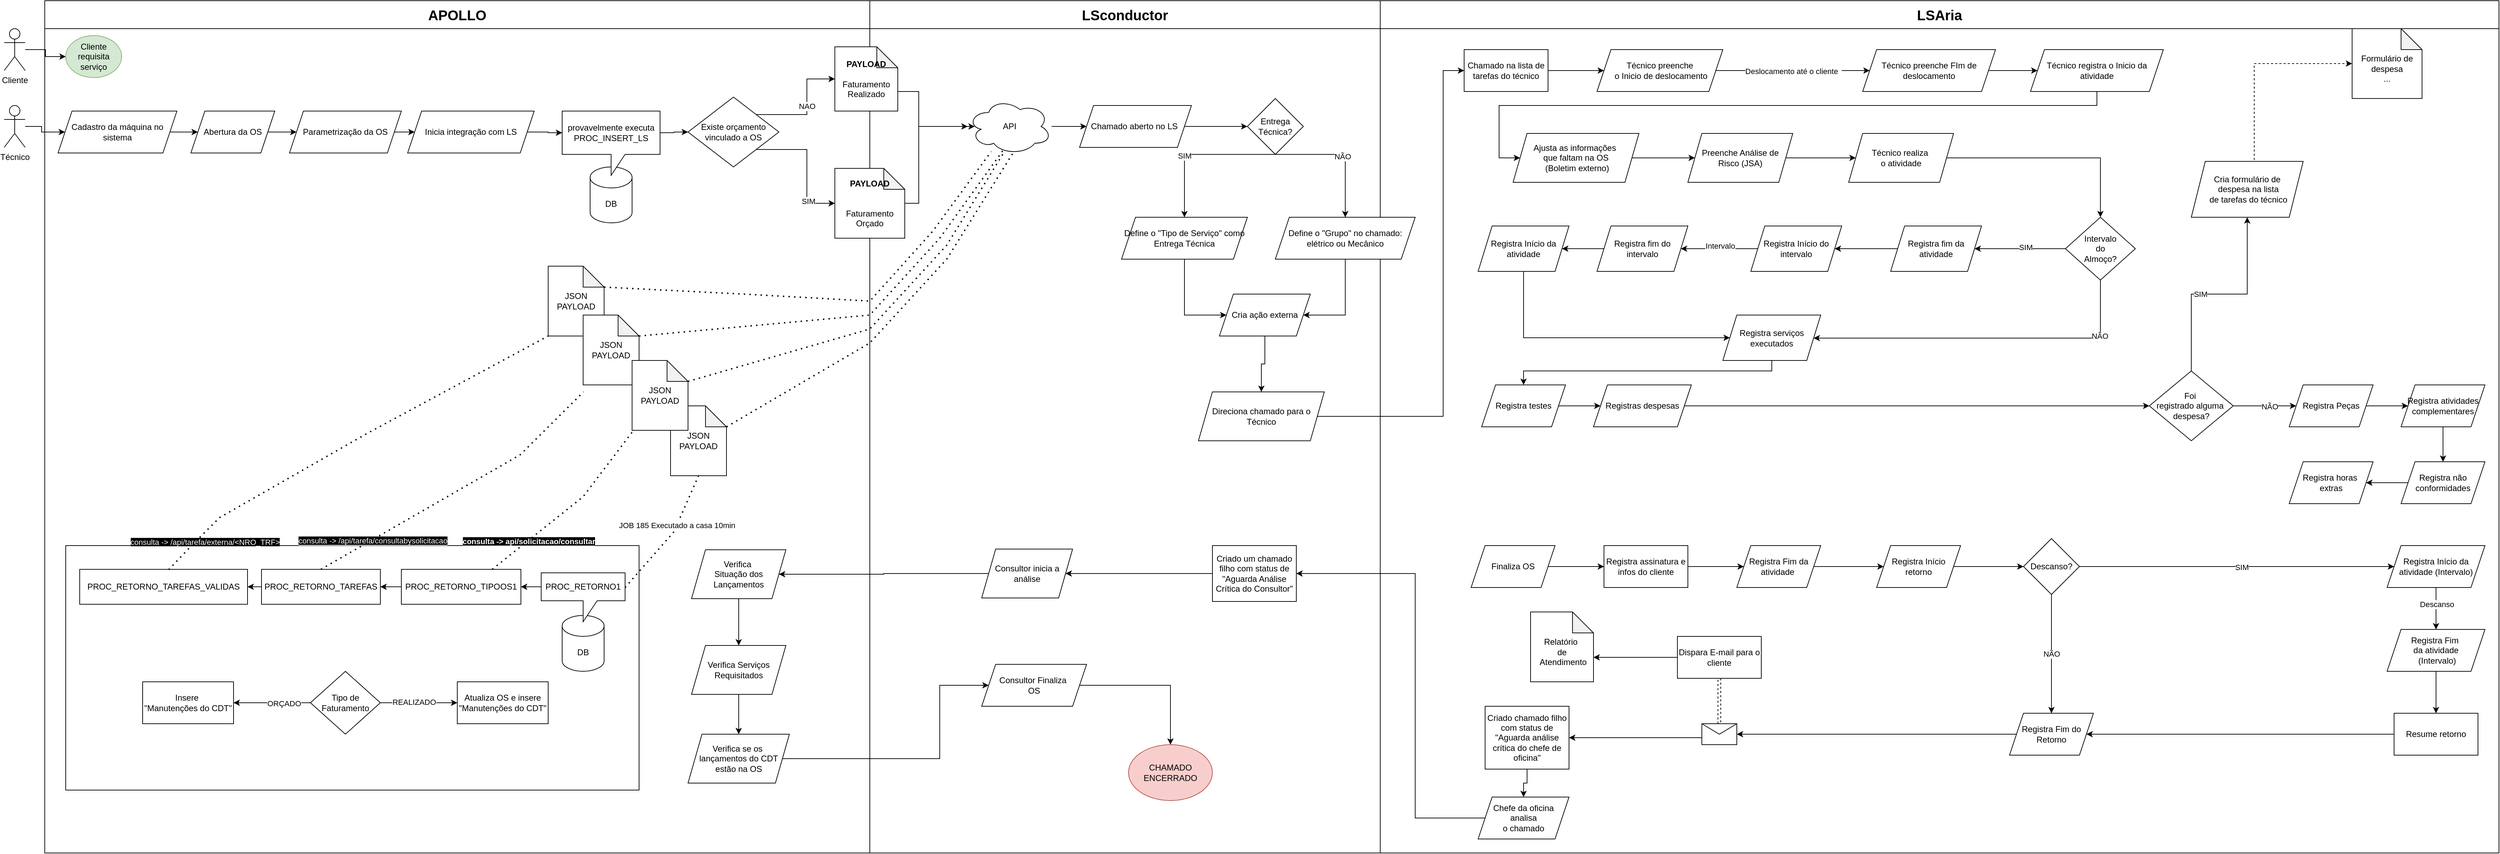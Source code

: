 <mxfile version="24.8.4">
  <diagram name="Página-1" id="3igpvBi5yo4kqvdgGYUE">
    <mxGraphModel dx="6555" dy="3406" grid="1" gridSize="10" guides="1" tooltips="1" connect="1" arrows="1" fold="1" page="1" pageScale="1" pageWidth="827" pageHeight="1169" math="0" shadow="0">
      <root>
        <mxCell id="0" />
        <mxCell id="1" parent="0" />
        <mxCell id="igJaX2ub25d0kCpzRuSo-1" value="" style="rounded=0;whiteSpace=wrap;html=1;" vertex="1" parent="1">
          <mxGeometry x="-210" y="-792" width="1600" height="1220" as="geometry" />
        </mxCell>
        <mxCell id="igJaX2ub25d0kCpzRuSo-2" value="" style="rounded=0;whiteSpace=wrap;html=1;" vertex="1" parent="1">
          <mxGeometry x="-1000" y="-792" width="790" height="1220" as="geometry" />
        </mxCell>
        <mxCell id="igJaX2ub25d0kCpzRuSo-3" value="" style="rounded=0;whiteSpace=wrap;html=1;" vertex="1" parent="1">
          <mxGeometry x="-2120" y="-792" width="1180" height="1220" as="geometry" />
        </mxCell>
        <mxCell id="igJaX2ub25d0kCpzRuSo-4" value="&lt;b&gt;&lt;font style=&quot;font-size: 20px;&quot;&gt;APOLLO&lt;/font&gt;&lt;/b&gt;" style="text;html=1;align=center;verticalAlign=middle;whiteSpace=wrap;rounded=0;strokeColor=default;" vertex="1" parent="1">
          <mxGeometry x="-2120" y="-792" width="1180" height="40" as="geometry" />
        </mxCell>
        <mxCell id="igJaX2ub25d0kCpzRuSo-5" value="&lt;b&gt;&lt;font style=&quot;font-size: 20px;&quot;&gt;LSconductor&lt;/font&gt;&lt;/b&gt;" style="text;html=1;align=center;verticalAlign=middle;whiteSpace=wrap;rounded=0;strokeColor=default;" vertex="1" parent="1">
          <mxGeometry x="-940" y="-792" width="730" height="40" as="geometry" />
        </mxCell>
        <mxCell id="igJaX2ub25d0kCpzRuSo-6" value="&lt;b&gt;&lt;font style=&quot;font-size: 20px;&quot;&gt;LSAria&lt;/font&gt;&lt;/b&gt;" style="text;html=1;align=center;verticalAlign=middle;whiteSpace=wrap;rounded=0;strokeColor=default;" vertex="1" parent="1">
          <mxGeometry x="-210" y="-792" width="1600" height="40" as="geometry" />
        </mxCell>
        <mxCell id="igJaX2ub25d0kCpzRuSo-7" value="Cliente requisita&lt;span style=&quot;background-color: rgb(0, 204, 0);&quot;&gt; &lt;/span&gt;serviço" style="ellipse;whiteSpace=wrap;html=1;fillColor=#d5e8d4;strokeColor=#82b366;" vertex="1" parent="1">
          <mxGeometry x="-2090" y="-742" width="80" height="60" as="geometry" />
        </mxCell>
        <mxCell id="igJaX2ub25d0kCpzRuSo-8" value="" style="edgeStyle=orthogonalEdgeStyle;rounded=0;orthogonalLoop=1;jettySize=auto;html=1;" edge="1" parent="1" source="igJaX2ub25d0kCpzRuSo-9" target="igJaX2ub25d0kCpzRuSo-10">
          <mxGeometry relative="1" as="geometry" />
        </mxCell>
        <mxCell id="igJaX2ub25d0kCpzRuSo-9" value="&lt;font style=&quot;font-size: 12px;&quot;&gt;Cadastro da máquina no sistema&lt;/font&gt;" style="shape=parallelogram;perimeter=parallelogramPerimeter;whiteSpace=wrap;html=1;fixedSize=1;" vertex="1" parent="1">
          <mxGeometry x="-2101" y="-634" width="170" height="60" as="geometry" />
        </mxCell>
        <mxCell id="igJaX2ub25d0kCpzRuSo-10" value="&lt;font style=&quot;font-size: 12px;&quot;&gt;Abertura da OS&lt;/font&gt;" style="shape=parallelogram;perimeter=parallelogramPerimeter;whiteSpace=wrap;html=1;fixedSize=1;" vertex="1" parent="1">
          <mxGeometry x="-1911" y="-634" width="120" height="60" as="geometry" />
        </mxCell>
        <mxCell id="igJaX2ub25d0kCpzRuSo-11" value="" style="edgeStyle=orthogonalEdgeStyle;rounded=0;orthogonalLoop=1;jettySize=auto;html=1;" edge="1" parent="1" source="igJaX2ub25d0kCpzRuSo-12" target="igJaX2ub25d0kCpzRuSo-14">
          <mxGeometry relative="1" as="geometry" />
        </mxCell>
        <mxCell id="igJaX2ub25d0kCpzRuSo-12" value="&lt;font style=&quot;font-size: 12px;&quot;&gt;Parametrização da OS&lt;/font&gt;" style="shape=parallelogram;perimeter=parallelogramPerimeter;whiteSpace=wrap;html=1;fixedSize=1;" vertex="1" parent="1">
          <mxGeometry x="-1770" y="-634" width="160" height="60" as="geometry" />
        </mxCell>
        <mxCell id="igJaX2ub25d0kCpzRuSo-13" value="" style="edgeStyle=orthogonalEdgeStyle;rounded=0;orthogonalLoop=1;jettySize=auto;html=1;entryX=0;entryY=0;entryDx=0;entryDy=31;entryPerimeter=0;" edge="1" parent="1" source="igJaX2ub25d0kCpzRuSo-14" target="igJaX2ub25d0kCpzRuSo-176">
          <mxGeometry relative="1" as="geometry" />
        </mxCell>
        <mxCell id="igJaX2ub25d0kCpzRuSo-14" value="Inicia integração com LS" style="shape=parallelogram;perimeter=parallelogramPerimeter;whiteSpace=wrap;html=1;fixedSize=1;" vertex="1" parent="1">
          <mxGeometry x="-1601" y="-634" width="181" height="60" as="geometry" />
        </mxCell>
        <mxCell id="igJaX2ub25d0kCpzRuSo-15" value="" style="edgeStyle=orthogonalEdgeStyle;rounded=0;orthogonalLoop=1;jettySize=auto;html=1;" edge="1" parent="1" source="igJaX2ub25d0kCpzRuSo-16" target="igJaX2ub25d0kCpzRuSo-7">
          <mxGeometry relative="1" as="geometry" />
        </mxCell>
        <mxCell id="igJaX2ub25d0kCpzRuSo-16" value="Cliente" style="shape=umlActor;verticalLabelPosition=bottom;verticalAlign=top;html=1;outlineConnect=0;" vertex="1" parent="1">
          <mxGeometry x="-2178" y="-752" width="30" height="60" as="geometry" />
        </mxCell>
        <mxCell id="igJaX2ub25d0kCpzRuSo-17" value="" style="edgeStyle=orthogonalEdgeStyle;rounded=0;orthogonalLoop=1;jettySize=auto;html=1;" edge="1" parent="1" source="igJaX2ub25d0kCpzRuSo-18" target="igJaX2ub25d0kCpzRuSo-9">
          <mxGeometry relative="1" as="geometry" />
        </mxCell>
        <mxCell id="igJaX2ub25d0kCpzRuSo-18" value="Técnico" style="shape=umlActor;verticalLabelPosition=bottom;verticalAlign=top;html=1;outlineConnect=0;" vertex="1" parent="1">
          <mxGeometry x="-2178" y="-642" width="30" height="60" as="geometry" />
        </mxCell>
        <mxCell id="igJaX2ub25d0kCpzRuSo-19" value="" style="edgeStyle=orthogonalEdgeStyle;rounded=0;orthogonalLoop=1;jettySize=auto;html=1;exitX=0;exitY=0;exitDx=130;exitDy=31;exitPerimeter=0;" edge="1" parent="1" source="igJaX2ub25d0kCpzRuSo-176" target="igJaX2ub25d0kCpzRuSo-20">
          <mxGeometry relative="1" as="geometry" />
        </mxCell>
        <mxCell id="igJaX2ub25d0kCpzRuSo-20" value="Existe orçamento vinculado a OS" style="rhombus;whiteSpace=wrap;html=1;" vertex="1" parent="1">
          <mxGeometry x="-1200" y="-654" width="130" height="100" as="geometry" />
        </mxCell>
        <mxCell id="igJaX2ub25d0kCpzRuSo-21" value="" style="endArrow=classic;html=1;rounded=0;exitX=1;exitY=0.5;exitDx=0;exitDy=0;entryX=0;entryY=0.5;entryDx=0;entryDy=0;" edge="1" parent="1" source="igJaX2ub25d0kCpzRuSo-10" target="igJaX2ub25d0kCpzRuSo-12">
          <mxGeometry width="50" height="50" relative="1" as="geometry">
            <mxPoint x="-1420" y="-472" as="sourcePoint" />
            <mxPoint x="-1370" y="-522" as="targetPoint" />
            <Array as="points" />
          </mxGeometry>
        </mxCell>
        <mxCell id="igJaX2ub25d0kCpzRuSo-22" value="&lt;b&gt;PAYLOAD&lt;/b&gt;&lt;div&gt;&lt;br&gt;&lt;/div&gt;&lt;div&gt;Faturamento&lt;/div&gt;&lt;div&gt;Realizado&lt;/div&gt;" style="shape=note;whiteSpace=wrap;html=1;backgroundOutline=1;darkOpacity=0.05;" vertex="1" parent="1">
          <mxGeometry x="-990" y="-726" width="90" height="92" as="geometry" />
        </mxCell>
        <mxCell id="igJaX2ub25d0kCpzRuSo-23" style="edgeStyle=orthogonalEdgeStyle;rounded=0;orthogonalLoop=1;jettySize=auto;html=1;exitX=0;exitY=0;exitDx=100;exitDy=65;exitPerimeter=0;" edge="1" parent="1" source="igJaX2ub25d0kCpzRuSo-24">
          <mxGeometry relative="1" as="geometry">
            <mxPoint x="-790" y="-612" as="targetPoint" />
            <Array as="points">
              <mxPoint x="-890" y="-502" />
              <mxPoint x="-870" y="-502" />
              <mxPoint x="-870" y="-612" />
            </Array>
          </mxGeometry>
        </mxCell>
        <mxCell id="igJaX2ub25d0kCpzRuSo-24" value="&lt;b&gt;PAYLOAD&lt;/b&gt;&lt;div&gt;&lt;br&gt;&lt;/div&gt;&lt;div&gt;&lt;br&gt;&lt;/div&gt;&lt;div&gt;Faturamento Orçado&lt;/div&gt;" style="shape=note;whiteSpace=wrap;html=1;backgroundOutline=1;darkOpacity=0.05;" vertex="1" parent="1">
          <mxGeometry x="-990" y="-552" width="100" height="100" as="geometry" />
        </mxCell>
        <mxCell id="igJaX2ub25d0kCpzRuSo-25" style="edgeStyle=orthogonalEdgeStyle;rounded=0;orthogonalLoop=1;jettySize=auto;html=1;exitX=1;exitY=0;exitDx=0;exitDy=0;entryX=0;entryY=0.5;entryDx=0;entryDy=0;entryPerimeter=0;" edge="1" parent="1" source="igJaX2ub25d0kCpzRuSo-20" target="igJaX2ub25d0kCpzRuSo-22">
          <mxGeometry relative="1" as="geometry" />
        </mxCell>
        <mxCell id="igJaX2ub25d0kCpzRuSo-26" value="NAO" style="edgeLabel;html=1;align=center;verticalAlign=middle;resizable=0;points=[];" vertex="1" connectable="0" parent="igJaX2ub25d0kCpzRuSo-25">
          <mxGeometry x="0.04" relative="1" as="geometry">
            <mxPoint as="offset" />
          </mxGeometry>
        </mxCell>
        <mxCell id="igJaX2ub25d0kCpzRuSo-27" style="edgeStyle=orthogonalEdgeStyle;rounded=0;orthogonalLoop=1;jettySize=auto;html=1;exitX=1;exitY=1;exitDx=0;exitDy=0;entryX=0;entryY=0.5;entryDx=0;entryDy=0;entryPerimeter=0;" edge="1" parent="1" source="igJaX2ub25d0kCpzRuSo-20" target="igJaX2ub25d0kCpzRuSo-24">
          <mxGeometry relative="1" as="geometry" />
        </mxCell>
        <mxCell id="igJaX2ub25d0kCpzRuSo-28" value="SIM" style="edgeLabel;html=1;align=center;verticalAlign=middle;resizable=0;points=[];" vertex="1" connectable="0" parent="igJaX2ub25d0kCpzRuSo-27">
          <mxGeometry x="0.543" y="2" relative="1" as="geometry">
            <mxPoint as="offset" />
          </mxGeometry>
        </mxCell>
        <mxCell id="igJaX2ub25d0kCpzRuSo-29" value="" style="edgeStyle=orthogonalEdgeStyle;rounded=0;orthogonalLoop=1;jettySize=auto;html=1;" edge="1" parent="1" source="igJaX2ub25d0kCpzRuSo-30" target="igJaX2ub25d0kCpzRuSo-33">
          <mxGeometry relative="1" as="geometry" />
        </mxCell>
        <mxCell id="igJaX2ub25d0kCpzRuSo-30" value="API" style="ellipse;shape=cloud;whiteSpace=wrap;html=1;" vertex="1" parent="1">
          <mxGeometry x="-800" y="-652" width="120" height="80" as="geometry" />
        </mxCell>
        <mxCell id="igJaX2ub25d0kCpzRuSo-31" style="edgeStyle=orthogonalEdgeStyle;rounded=0;orthogonalLoop=1;jettySize=auto;html=1;exitX=0;exitY=0;exitDx=90;exitDy=61;exitPerimeter=0;" edge="1" parent="1" source="igJaX2ub25d0kCpzRuSo-22" target="igJaX2ub25d0kCpzRuSo-30">
          <mxGeometry relative="1" as="geometry">
            <mxPoint x="-800" y="-612" as="targetPoint" />
            <Array as="points">
              <mxPoint x="-900" y="-662" />
              <mxPoint x="-870" y="-662" />
              <mxPoint x="-870" y="-612" />
            </Array>
          </mxGeometry>
        </mxCell>
        <mxCell id="igJaX2ub25d0kCpzRuSo-32" style="edgeStyle=orthogonalEdgeStyle;rounded=0;orthogonalLoop=1;jettySize=auto;html=1;exitX=1;exitY=0.5;exitDx=0;exitDy=0;entryX=0;entryY=0.5;entryDx=0;entryDy=0;" edge="1" parent="1" source="igJaX2ub25d0kCpzRuSo-33" target="igJaX2ub25d0kCpzRuSo-40">
          <mxGeometry relative="1" as="geometry" />
        </mxCell>
        <mxCell id="igJaX2ub25d0kCpzRuSo-33" value="Chamado aberto no LS&amp;nbsp;" style="shape=parallelogram;perimeter=parallelogramPerimeter;whiteSpace=wrap;html=1;fixedSize=1;" vertex="1" parent="1">
          <mxGeometry x="-640" y="-642" width="160" height="60" as="geometry" />
        </mxCell>
        <mxCell id="igJaX2ub25d0kCpzRuSo-34" style="edgeStyle=orthogonalEdgeStyle;rounded=0;orthogonalLoop=1;jettySize=auto;html=1;exitX=0.5;exitY=1;exitDx=0;exitDy=0;entryX=1;entryY=0.5;entryDx=0;entryDy=0;" edge="1" parent="1" source="igJaX2ub25d0kCpzRuSo-35" target="igJaX2ub25d0kCpzRuSo-44">
          <mxGeometry relative="1" as="geometry">
            <Array as="points">
              <mxPoint x="-260" y="-342" />
            </Array>
          </mxGeometry>
        </mxCell>
        <mxCell id="igJaX2ub25d0kCpzRuSo-35" value="Define o &quot;Grupo&quot; no chamado: elétrico ou Mecânico" style="shape=parallelogram;perimeter=parallelogramPerimeter;whiteSpace=wrap;html=1;fixedSize=1;" vertex="1" parent="1">
          <mxGeometry x="-360" y="-482" width="200" height="60" as="geometry" />
        </mxCell>
        <mxCell id="igJaX2ub25d0kCpzRuSo-36" style="edgeStyle=orthogonalEdgeStyle;rounded=0;orthogonalLoop=1;jettySize=auto;html=1;exitX=0.5;exitY=1;exitDx=0;exitDy=0;entryX=0.5;entryY=0;entryDx=0;entryDy=0;" edge="1" parent="1" source="igJaX2ub25d0kCpzRuSo-40" target="igJaX2ub25d0kCpzRuSo-35">
          <mxGeometry relative="1" as="geometry">
            <Array as="points">
              <mxPoint x="-260" y="-572" />
            </Array>
          </mxGeometry>
        </mxCell>
        <mxCell id="igJaX2ub25d0kCpzRuSo-37" value="NÃO" style="edgeLabel;html=1;align=center;verticalAlign=middle;resizable=0;points=[];" vertex="1" connectable="0" parent="igJaX2ub25d0kCpzRuSo-36">
          <mxGeometry x="-0.284" y="-3" relative="1" as="geometry">
            <mxPoint x="28" as="offset" />
          </mxGeometry>
        </mxCell>
        <mxCell id="igJaX2ub25d0kCpzRuSo-38" style="edgeStyle=orthogonalEdgeStyle;rounded=0;orthogonalLoop=1;jettySize=auto;html=1;exitX=0.5;exitY=1;exitDx=0;exitDy=0;entryX=0.5;entryY=0;entryDx=0;entryDy=0;" edge="1" parent="1" source="igJaX2ub25d0kCpzRuSo-40" target="igJaX2ub25d0kCpzRuSo-42">
          <mxGeometry relative="1" as="geometry">
            <Array as="points">
              <mxPoint x="-490" y="-572" />
            </Array>
            <mxPoint x="-481" y="-512" as="targetPoint" />
          </mxGeometry>
        </mxCell>
        <mxCell id="igJaX2ub25d0kCpzRuSo-39" value="SIM" style="edgeLabel;html=1;align=center;verticalAlign=middle;resizable=0;points=[];" vertex="1" connectable="0" parent="igJaX2ub25d0kCpzRuSo-38">
          <mxGeometry x="0.303" relative="1" as="geometry">
            <mxPoint y="-12" as="offset" />
          </mxGeometry>
        </mxCell>
        <mxCell id="igJaX2ub25d0kCpzRuSo-40" value="Entrega Técnica?" style="rhombus;whiteSpace=wrap;html=1;" vertex="1" parent="1">
          <mxGeometry x="-400" y="-652" width="80" height="80" as="geometry" />
        </mxCell>
        <mxCell id="igJaX2ub25d0kCpzRuSo-41" style="edgeStyle=orthogonalEdgeStyle;rounded=0;orthogonalLoop=1;jettySize=auto;html=1;exitX=0.5;exitY=1;exitDx=0;exitDy=0;entryX=0;entryY=0.5;entryDx=0;entryDy=0;" edge="1" parent="1" source="igJaX2ub25d0kCpzRuSo-42" target="igJaX2ub25d0kCpzRuSo-44">
          <mxGeometry relative="1" as="geometry">
            <Array as="points">
              <mxPoint x="-490" y="-342" />
            </Array>
          </mxGeometry>
        </mxCell>
        <mxCell id="igJaX2ub25d0kCpzRuSo-42" value="Define o &quot;Tipo de Serviço&quot; como Entrega Técnica" style="shape=parallelogram;perimeter=parallelogramPerimeter;whiteSpace=wrap;html=1;fixedSize=1;" vertex="1" parent="1">
          <mxGeometry x="-580" y="-482" width="180" height="60" as="geometry" />
        </mxCell>
        <mxCell id="igJaX2ub25d0kCpzRuSo-43" value="" style="edgeStyle=orthogonalEdgeStyle;rounded=0;orthogonalLoop=1;jettySize=auto;html=1;" edge="1" parent="1" source="igJaX2ub25d0kCpzRuSo-44" target="igJaX2ub25d0kCpzRuSo-46">
          <mxGeometry relative="1" as="geometry" />
        </mxCell>
        <mxCell id="igJaX2ub25d0kCpzRuSo-44" value="Cria ação externa" style="shape=parallelogram;perimeter=parallelogramPerimeter;whiteSpace=wrap;html=1;fixedSize=1;" vertex="1" parent="1">
          <mxGeometry x="-440" y="-372" width="130" height="60" as="geometry" />
        </mxCell>
        <mxCell id="igJaX2ub25d0kCpzRuSo-45" style="edgeStyle=orthogonalEdgeStyle;rounded=0;orthogonalLoop=1;jettySize=auto;html=1;exitX=1;exitY=0.5;exitDx=0;exitDy=0;entryX=0;entryY=0.5;entryDx=0;entryDy=0;" edge="1" parent="1" source="igJaX2ub25d0kCpzRuSo-46" target="igJaX2ub25d0kCpzRuSo-48">
          <mxGeometry relative="1" as="geometry">
            <Array as="points">
              <mxPoint x="-120" y="-197" />
              <mxPoint x="-120" y="-692" />
            </Array>
          </mxGeometry>
        </mxCell>
        <mxCell id="igJaX2ub25d0kCpzRuSo-46" value="Direciona chamado para o Técnico" style="shape=parallelogram;perimeter=parallelogramPerimeter;whiteSpace=wrap;html=1;fixedSize=1;" vertex="1" parent="1">
          <mxGeometry x="-470" y="-232" width="180" height="70" as="geometry" />
        </mxCell>
        <mxCell id="igJaX2ub25d0kCpzRuSo-47" value="" style="edgeStyle=orthogonalEdgeStyle;rounded=0;orthogonalLoop=1;jettySize=auto;html=1;" edge="1" parent="1" source="igJaX2ub25d0kCpzRuSo-48" target="igJaX2ub25d0kCpzRuSo-51">
          <mxGeometry relative="1" as="geometry" />
        </mxCell>
        <mxCell id="igJaX2ub25d0kCpzRuSo-48" value="Chamado na lista de tarefas do técnico" style="rounded=0;whiteSpace=wrap;html=1;" vertex="1" parent="1">
          <mxGeometry x="-90" y="-722" width="120" height="60" as="geometry" />
        </mxCell>
        <mxCell id="igJaX2ub25d0kCpzRuSo-49" value="" style="edgeStyle=orthogonalEdgeStyle;rounded=0;orthogonalLoop=1;jettySize=auto;html=1;" edge="1" parent="1" source="igJaX2ub25d0kCpzRuSo-51">
          <mxGeometry relative="1" as="geometry">
            <mxPoint x="340" y="-692" as="targetPoint" />
          </mxGeometry>
        </mxCell>
        <mxCell id="igJaX2ub25d0kCpzRuSo-50" value="Deslocamento até o cliente" style="edgeLabel;html=1;align=center;verticalAlign=middle;resizable=0;points=[];" vertex="1" connectable="0" parent="igJaX2ub25d0kCpzRuSo-49">
          <mxGeometry x="0.566" y="2" relative="1" as="geometry">
            <mxPoint x="53" y="2" as="offset" />
          </mxGeometry>
        </mxCell>
        <mxCell id="igJaX2ub25d0kCpzRuSo-51" value="Técnico preenche&lt;div&gt;&amp;nbsp;o Inicio de deslocamento&lt;/div&gt;" style="shape=parallelogram;perimeter=parallelogramPerimeter;whiteSpace=wrap;html=1;fixedSize=1;" vertex="1" parent="1">
          <mxGeometry x="100" y="-722" width="180" height="60" as="geometry" />
        </mxCell>
        <mxCell id="igJaX2ub25d0kCpzRuSo-52" style="edgeStyle=orthogonalEdgeStyle;rounded=0;orthogonalLoop=1;jettySize=auto;html=1;exitX=0.5;exitY=1;exitDx=0;exitDy=0;entryX=0;entryY=0.5;entryDx=0;entryDy=0;" edge="1" parent="1" source="igJaX2ub25d0kCpzRuSo-53" target="igJaX2ub25d0kCpzRuSo-59">
          <mxGeometry relative="1" as="geometry">
            <Array as="points">
              <mxPoint x="815" y="-642" />
              <mxPoint x="-40" y="-642" />
              <mxPoint x="-40" y="-567" />
            </Array>
          </mxGeometry>
        </mxCell>
        <mxCell id="igJaX2ub25d0kCpzRuSo-53" value="Técnico registra o Inicio da atividade" style="shape=parallelogram;perimeter=parallelogramPerimeter;whiteSpace=wrap;html=1;fixedSize=1;" vertex="1" parent="1">
          <mxGeometry x="720" y="-722" width="190" height="60" as="geometry" />
        </mxCell>
        <mxCell id="igJaX2ub25d0kCpzRuSo-54" style="edgeStyle=orthogonalEdgeStyle;rounded=0;orthogonalLoop=1;jettySize=auto;html=1;exitX=1;exitY=0.5;exitDx=0;exitDy=0;entryX=0;entryY=0.5;entryDx=0;entryDy=0;" edge="1" parent="1" source="igJaX2ub25d0kCpzRuSo-55" target="igJaX2ub25d0kCpzRuSo-53">
          <mxGeometry relative="1" as="geometry" />
        </mxCell>
        <mxCell id="igJaX2ub25d0kCpzRuSo-55" value="Técnico preenche FIm de deslocamento" style="shape=parallelogram;perimeter=parallelogramPerimeter;whiteSpace=wrap;html=1;fixedSize=1;" vertex="1" parent="1">
          <mxGeometry x="480" y="-722" width="190" height="60" as="geometry" />
        </mxCell>
        <mxCell id="igJaX2ub25d0kCpzRuSo-56" value="" style="endArrow=classic;html=1;rounded=0;entryX=0;entryY=0.5;entryDx=0;entryDy=0;" edge="1" parent="1" target="igJaX2ub25d0kCpzRuSo-55">
          <mxGeometry width="50" height="50" relative="1" as="geometry">
            <mxPoint x="450" y="-692" as="sourcePoint" />
            <mxPoint x="510" y="-482" as="targetPoint" />
            <Array as="points">
              <mxPoint x="470" y="-692" />
            </Array>
          </mxGeometry>
        </mxCell>
        <mxCell id="igJaX2ub25d0kCpzRuSo-57" style="edgeStyle=orthogonalEdgeStyle;rounded=0;orthogonalLoop=1;jettySize=auto;html=1;exitX=0.5;exitY=1;exitDx=0;exitDy=0;" edge="1" parent="1" source="igJaX2ub25d0kCpzRuSo-53" target="igJaX2ub25d0kCpzRuSo-53">
          <mxGeometry relative="1" as="geometry" />
        </mxCell>
        <mxCell id="igJaX2ub25d0kCpzRuSo-58" style="edgeStyle=orthogonalEdgeStyle;rounded=0;orthogonalLoop=1;jettySize=auto;html=1;exitX=1;exitY=0.5;exitDx=0;exitDy=0;entryX=0;entryY=0.5;entryDx=0;entryDy=0;" edge="1" parent="1" source="igJaX2ub25d0kCpzRuSo-59" target="igJaX2ub25d0kCpzRuSo-61">
          <mxGeometry relative="1" as="geometry" />
        </mxCell>
        <mxCell id="igJaX2ub25d0kCpzRuSo-59" value="Ajusta as informações&amp;nbsp;&lt;div&gt;que faltam na OS&lt;div&gt;&amp;nbsp;(Boletim externo)&lt;/div&gt;&lt;/div&gt;" style="shape=parallelogram;perimeter=parallelogramPerimeter;whiteSpace=wrap;html=1;fixedSize=1;" vertex="1" parent="1">
          <mxGeometry x="-20" y="-602" width="180" height="70" as="geometry" />
        </mxCell>
        <mxCell id="igJaX2ub25d0kCpzRuSo-60" value="" style="edgeStyle=orthogonalEdgeStyle;rounded=0;orthogonalLoop=1;jettySize=auto;html=1;" edge="1" parent="1" source="igJaX2ub25d0kCpzRuSo-61" target="igJaX2ub25d0kCpzRuSo-63">
          <mxGeometry relative="1" as="geometry" />
        </mxCell>
        <mxCell id="igJaX2ub25d0kCpzRuSo-61" value="Preenche Análise de Risco&amp;nbsp;&lt;span style=&quot;background-color: initial;&quot;&gt;(JSA)&lt;/span&gt;" style="shape=parallelogram;perimeter=parallelogramPerimeter;whiteSpace=wrap;html=1;fixedSize=1;" vertex="1" parent="1">
          <mxGeometry x="230" y="-602" width="150" height="70" as="geometry" />
        </mxCell>
        <mxCell id="igJaX2ub25d0kCpzRuSo-62" style="edgeStyle=orthogonalEdgeStyle;rounded=0;orthogonalLoop=1;jettySize=auto;html=1;exitX=1;exitY=0.5;exitDx=0;exitDy=0;entryX=0.5;entryY=0;entryDx=0;entryDy=0;" edge="1" parent="1" source="igJaX2ub25d0kCpzRuSo-63" target="igJaX2ub25d0kCpzRuSo-68">
          <mxGeometry relative="1" as="geometry">
            <Array as="points">
              <mxPoint x="820" y="-567" />
            </Array>
          </mxGeometry>
        </mxCell>
        <mxCell id="igJaX2ub25d0kCpzRuSo-63" value="Técnico realiza&amp;nbsp;&lt;div&gt;o atividade&lt;/div&gt;" style="shape=parallelogram;perimeter=parallelogramPerimeter;whiteSpace=wrap;html=1;fixedSize=1;" vertex="1" parent="1">
          <mxGeometry x="460" y="-602" width="150" height="70" as="geometry" />
        </mxCell>
        <mxCell id="igJaX2ub25d0kCpzRuSo-64" style="edgeStyle=orthogonalEdgeStyle;rounded=0;orthogonalLoop=1;jettySize=auto;html=1;exitX=0;exitY=0.5;exitDx=0;exitDy=0;entryX=1;entryY=0.5;entryDx=0;entryDy=0;" edge="1" parent="1" source="igJaX2ub25d0kCpzRuSo-68" target="igJaX2ub25d0kCpzRuSo-70">
          <mxGeometry relative="1" as="geometry" />
        </mxCell>
        <mxCell id="igJaX2ub25d0kCpzRuSo-65" value="SIM" style="edgeLabel;html=1;align=center;verticalAlign=middle;resizable=0;points=[];" vertex="1" connectable="0" parent="igJaX2ub25d0kCpzRuSo-64">
          <mxGeometry x="-0.123" y="-2" relative="1" as="geometry">
            <mxPoint as="offset" />
          </mxGeometry>
        </mxCell>
        <mxCell id="igJaX2ub25d0kCpzRuSo-66" value="" style="edgeStyle=orthogonalEdgeStyle;rounded=0;orthogonalLoop=1;jettySize=auto;html=1;" edge="1" parent="1" source="igJaX2ub25d0kCpzRuSo-68" target="igJaX2ub25d0kCpzRuSo-79">
          <mxGeometry relative="1" as="geometry">
            <Array as="points">
              <mxPoint x="820" y="-309" />
            </Array>
          </mxGeometry>
        </mxCell>
        <mxCell id="igJaX2ub25d0kCpzRuSo-67" value="NÃO" style="edgeLabel;html=1;align=center;verticalAlign=middle;resizable=0;points=[];" vertex="1" connectable="0" parent="igJaX2ub25d0kCpzRuSo-66">
          <mxGeometry x="-0.676" y="-1" relative="1" as="geometry">
            <mxPoint as="offset" />
          </mxGeometry>
        </mxCell>
        <mxCell id="igJaX2ub25d0kCpzRuSo-68" value="Intervalo&lt;div&gt;do&lt;br&gt;&lt;div&gt;Almoço?&lt;/div&gt;&lt;/div&gt;" style="rhombus;whiteSpace=wrap;html=1;" vertex="1" parent="1">
          <mxGeometry x="770" y="-482" width="100" height="90" as="geometry" />
        </mxCell>
        <mxCell id="igJaX2ub25d0kCpzRuSo-69" value="" style="edgeStyle=orthogonalEdgeStyle;rounded=0;orthogonalLoop=1;jettySize=auto;html=1;" edge="1" parent="1" source="igJaX2ub25d0kCpzRuSo-70" target="igJaX2ub25d0kCpzRuSo-73">
          <mxGeometry relative="1" as="geometry" />
        </mxCell>
        <mxCell id="igJaX2ub25d0kCpzRuSo-70" value="Registra fim da atividade" style="shape=parallelogram;perimeter=parallelogramPerimeter;whiteSpace=wrap;html=1;fixedSize=1;" vertex="1" parent="1">
          <mxGeometry x="520" y="-469.5" width="130" height="65" as="geometry" />
        </mxCell>
        <mxCell id="igJaX2ub25d0kCpzRuSo-71" value="" style="edgeStyle=orthogonalEdgeStyle;rounded=0;orthogonalLoop=1;jettySize=auto;html=1;" edge="1" parent="1" source="igJaX2ub25d0kCpzRuSo-73" target="igJaX2ub25d0kCpzRuSo-75">
          <mxGeometry relative="1" as="geometry" />
        </mxCell>
        <mxCell id="igJaX2ub25d0kCpzRuSo-72" value="Intervalo" style="edgeLabel;html=1;align=center;verticalAlign=middle;resizable=0;points=[];" vertex="1" connectable="0" parent="igJaX2ub25d0kCpzRuSo-71">
          <mxGeometry x="-0.02" y="-4" relative="1" as="geometry">
            <mxPoint as="offset" />
          </mxGeometry>
        </mxCell>
        <mxCell id="igJaX2ub25d0kCpzRuSo-73" value="Registra Início do intervalo" style="shape=parallelogram;perimeter=parallelogramPerimeter;whiteSpace=wrap;html=1;fixedSize=1;" vertex="1" parent="1">
          <mxGeometry x="320" y="-469.5" width="130" height="65" as="geometry" />
        </mxCell>
        <mxCell id="igJaX2ub25d0kCpzRuSo-74" value="" style="edgeStyle=orthogonalEdgeStyle;rounded=0;orthogonalLoop=1;jettySize=auto;html=1;" edge="1" parent="1" source="igJaX2ub25d0kCpzRuSo-75" target="igJaX2ub25d0kCpzRuSo-77">
          <mxGeometry relative="1" as="geometry" />
        </mxCell>
        <mxCell id="igJaX2ub25d0kCpzRuSo-75" value="Registra fim do intervalo" style="shape=parallelogram;perimeter=parallelogramPerimeter;whiteSpace=wrap;html=1;fixedSize=1;" vertex="1" parent="1">
          <mxGeometry x="100" y="-469.5" width="130" height="65" as="geometry" />
        </mxCell>
        <mxCell id="igJaX2ub25d0kCpzRuSo-76" style="edgeStyle=orthogonalEdgeStyle;rounded=0;orthogonalLoop=1;jettySize=auto;html=1;exitX=0.5;exitY=1;exitDx=0;exitDy=0;entryX=0;entryY=0.5;entryDx=0;entryDy=0;" edge="1" parent="1" source="igJaX2ub25d0kCpzRuSo-77" target="igJaX2ub25d0kCpzRuSo-79">
          <mxGeometry relative="1" as="geometry">
            <Array as="points">
              <mxPoint x="-5" y="-309" />
            </Array>
          </mxGeometry>
        </mxCell>
        <mxCell id="igJaX2ub25d0kCpzRuSo-77" value="Registra Início da atividade" style="shape=parallelogram;perimeter=parallelogramPerimeter;whiteSpace=wrap;html=1;fixedSize=1;" vertex="1" parent="1">
          <mxGeometry x="-70" y="-469.5" width="130" height="65" as="geometry" />
        </mxCell>
        <mxCell id="igJaX2ub25d0kCpzRuSo-78" style="edgeStyle=orthogonalEdgeStyle;rounded=0;orthogonalLoop=1;jettySize=auto;html=1;exitX=0.5;exitY=1;exitDx=0;exitDy=0;" edge="1" parent="1" source="igJaX2ub25d0kCpzRuSo-79" target="igJaX2ub25d0kCpzRuSo-81">
          <mxGeometry relative="1" as="geometry">
            <Array as="points">
              <mxPoint x="350" y="-262" />
              <mxPoint x="-5" y="-262" />
            </Array>
          </mxGeometry>
        </mxCell>
        <mxCell id="igJaX2ub25d0kCpzRuSo-79" value="Registra serviços executados" style="shape=parallelogram;perimeter=parallelogramPerimeter;whiteSpace=wrap;html=1;fixedSize=1;" vertex="1" parent="1">
          <mxGeometry x="280" y="-342" width="140" height="65" as="geometry" />
        </mxCell>
        <mxCell id="igJaX2ub25d0kCpzRuSo-80" style="edgeStyle=orthogonalEdgeStyle;rounded=0;orthogonalLoop=1;jettySize=auto;html=1;exitX=1;exitY=0.5;exitDx=0;exitDy=0;entryX=0;entryY=0.5;entryDx=0;entryDy=0;" edge="1" parent="1" source="igJaX2ub25d0kCpzRuSo-81" target="igJaX2ub25d0kCpzRuSo-83">
          <mxGeometry relative="1" as="geometry" />
        </mxCell>
        <mxCell id="igJaX2ub25d0kCpzRuSo-81" value="Registra testes" style="shape=parallelogram;perimeter=parallelogramPerimeter;whiteSpace=wrap;html=1;fixedSize=1;" vertex="1" parent="1">
          <mxGeometry x="-65" y="-242" width="120" height="60" as="geometry" />
        </mxCell>
        <mxCell id="igJaX2ub25d0kCpzRuSo-82" style="edgeStyle=orthogonalEdgeStyle;rounded=0;orthogonalLoop=1;jettySize=auto;html=1;exitX=1;exitY=0.5;exitDx=0;exitDy=0;" edge="1" parent="1" source="igJaX2ub25d0kCpzRuSo-83" target="igJaX2ub25d0kCpzRuSo-88">
          <mxGeometry relative="1" as="geometry" />
        </mxCell>
        <mxCell id="igJaX2ub25d0kCpzRuSo-83" value="Registras despesas" style="shape=parallelogram;perimeter=parallelogramPerimeter;whiteSpace=wrap;html=1;fixedSize=1;" vertex="1" parent="1">
          <mxGeometry x="95" y="-242" width="140" height="60" as="geometry" />
        </mxCell>
        <mxCell id="igJaX2ub25d0kCpzRuSo-84" style="edgeStyle=orthogonalEdgeStyle;rounded=0;orthogonalLoop=1;jettySize=auto;html=1;exitX=0.5;exitY=0;exitDx=0;exitDy=0;entryX=0.5;entryY=1;entryDx=0;entryDy=0;" edge="1" parent="1" source="igJaX2ub25d0kCpzRuSo-88" target="igJaX2ub25d0kCpzRuSo-89">
          <mxGeometry relative="1" as="geometry">
            <mxPoint x="990" y="-482" as="targetPoint" />
          </mxGeometry>
        </mxCell>
        <mxCell id="igJaX2ub25d0kCpzRuSo-85" value="SIM" style="edgeLabel;html=1;align=center;verticalAlign=middle;resizable=0;points=[];" vertex="1" connectable="0" parent="igJaX2ub25d0kCpzRuSo-84">
          <mxGeometry x="-0.179" relative="1" as="geometry">
            <mxPoint as="offset" />
          </mxGeometry>
        </mxCell>
        <mxCell id="igJaX2ub25d0kCpzRuSo-86" value="" style="edgeStyle=orthogonalEdgeStyle;rounded=0;orthogonalLoop=1;jettySize=auto;html=1;" edge="1" parent="1" source="igJaX2ub25d0kCpzRuSo-88" target="igJaX2ub25d0kCpzRuSo-93">
          <mxGeometry relative="1" as="geometry" />
        </mxCell>
        <mxCell id="igJaX2ub25d0kCpzRuSo-87" value="NÃO" style="edgeLabel;html=1;align=center;verticalAlign=middle;resizable=0;points=[];" vertex="1" connectable="0" parent="igJaX2ub25d0kCpzRuSo-86">
          <mxGeometry x="0.156" y="-1" relative="1" as="geometry">
            <mxPoint as="offset" />
          </mxGeometry>
        </mxCell>
        <mxCell id="igJaX2ub25d0kCpzRuSo-88" value="Foi&amp;nbsp;&lt;div&gt;registrado alguma&amp;nbsp;&lt;div&gt;despesa?&lt;/div&gt;&lt;/div&gt;" style="rhombus;whiteSpace=wrap;html=1;" vertex="1" parent="1">
          <mxGeometry x="890" y="-262" width="120" height="100" as="geometry" />
        </mxCell>
        <mxCell id="igJaX2ub25d0kCpzRuSo-89" value="Cria formulário de&lt;div&gt;&amp;nbsp;despesa na lista&lt;/div&gt;&lt;div&gt;&amp;nbsp;de tarefas do técnico&lt;/div&gt;" style="shape=parallelogram;perimeter=parallelogramPerimeter;whiteSpace=wrap;html=1;fixedSize=1;" vertex="1" parent="1">
          <mxGeometry x="950" y="-562" width="160" height="80" as="geometry" />
        </mxCell>
        <mxCell id="igJaX2ub25d0kCpzRuSo-90" value="&lt;div&gt;&lt;br&gt;&lt;/div&gt;Formulário de despesa&lt;div&gt;...&lt;/div&gt;" style="shape=note;whiteSpace=wrap;html=1;backgroundOutline=1;darkOpacity=0.05;" vertex="1" parent="1">
          <mxGeometry x="1180" y="-752" width="100" height="100" as="geometry" />
        </mxCell>
        <mxCell id="igJaX2ub25d0kCpzRuSo-91" style="edgeStyle=orthogonalEdgeStyle;rounded=0;orthogonalLoop=1;jettySize=auto;html=1;exitX=0.5;exitY=0;exitDx=0;exitDy=0;entryX=0;entryY=0.5;entryDx=0;entryDy=0;entryPerimeter=0;dashed=1;" edge="1" parent="1" source="igJaX2ub25d0kCpzRuSo-89" target="igJaX2ub25d0kCpzRuSo-90">
          <mxGeometry relative="1" as="geometry">
            <Array as="points">
              <mxPoint x="1040" y="-562" />
              <mxPoint x="1040" y="-702" />
            </Array>
          </mxGeometry>
        </mxCell>
        <mxCell id="igJaX2ub25d0kCpzRuSo-92" value="" style="edgeStyle=orthogonalEdgeStyle;rounded=0;orthogonalLoop=1;jettySize=auto;html=1;" edge="1" parent="1" source="igJaX2ub25d0kCpzRuSo-93" target="igJaX2ub25d0kCpzRuSo-95">
          <mxGeometry relative="1" as="geometry" />
        </mxCell>
        <mxCell id="igJaX2ub25d0kCpzRuSo-93" value="Registra Peças" style="shape=parallelogram;perimeter=parallelogramPerimeter;whiteSpace=wrap;html=1;fixedSize=1;" vertex="1" parent="1">
          <mxGeometry x="1090" y="-242" width="120" height="60" as="geometry" />
        </mxCell>
        <mxCell id="igJaX2ub25d0kCpzRuSo-94" value="" style="edgeStyle=orthogonalEdgeStyle;rounded=0;orthogonalLoop=1;jettySize=auto;html=1;" edge="1" parent="1" source="igJaX2ub25d0kCpzRuSo-95" target="igJaX2ub25d0kCpzRuSo-97">
          <mxGeometry relative="1" as="geometry" />
        </mxCell>
        <mxCell id="igJaX2ub25d0kCpzRuSo-95" value="Registra atividades complementares" style="shape=parallelogram;perimeter=parallelogramPerimeter;whiteSpace=wrap;html=1;fixedSize=1;" vertex="1" parent="1">
          <mxGeometry x="1250" y="-242" width="120" height="60" as="geometry" />
        </mxCell>
        <mxCell id="igJaX2ub25d0kCpzRuSo-96" value="" style="edgeStyle=orthogonalEdgeStyle;rounded=0;orthogonalLoop=1;jettySize=auto;html=1;" edge="1" parent="1" source="igJaX2ub25d0kCpzRuSo-97" target="igJaX2ub25d0kCpzRuSo-98">
          <mxGeometry relative="1" as="geometry" />
        </mxCell>
        <mxCell id="igJaX2ub25d0kCpzRuSo-97" value="Registra não conformidades" style="shape=parallelogram;perimeter=parallelogramPerimeter;whiteSpace=wrap;html=1;fixedSize=1;" vertex="1" parent="1">
          <mxGeometry x="1250" y="-132" width="120" height="60" as="geometry" />
        </mxCell>
        <mxCell id="igJaX2ub25d0kCpzRuSo-98" value="Registra horas&amp;nbsp;&lt;div&gt;extras&lt;/div&gt;" style="shape=parallelogram;perimeter=parallelogramPerimeter;whiteSpace=wrap;html=1;fixedSize=1;" vertex="1" parent="1">
          <mxGeometry x="1090" y="-132" width="120" height="60" as="geometry" />
        </mxCell>
        <mxCell id="igJaX2ub25d0kCpzRuSo-99" value="" style="edgeStyle=orthogonalEdgeStyle;rounded=0;orthogonalLoop=1;jettySize=auto;html=1;" edge="1" parent="1" source="igJaX2ub25d0kCpzRuSo-100" target="igJaX2ub25d0kCpzRuSo-102">
          <mxGeometry relative="1" as="geometry" />
        </mxCell>
        <mxCell id="igJaX2ub25d0kCpzRuSo-100" value="Finaliza OS" style="shape=parallelogram;perimeter=parallelogramPerimeter;whiteSpace=wrap;html=1;fixedSize=1;" vertex="1" parent="1">
          <mxGeometry x="-80" y="-12" width="120" height="60" as="geometry" />
        </mxCell>
        <mxCell id="igJaX2ub25d0kCpzRuSo-101" value="" style="edgeStyle=orthogonalEdgeStyle;rounded=0;orthogonalLoop=1;jettySize=auto;html=1;" edge="1" parent="1" source="igJaX2ub25d0kCpzRuSo-102" target="igJaX2ub25d0kCpzRuSo-104">
          <mxGeometry relative="1" as="geometry" />
        </mxCell>
        <mxCell id="igJaX2ub25d0kCpzRuSo-102" value="Registra assinatura e infos do cliente" style="whiteSpace=wrap;html=1;" vertex="1" parent="1">
          <mxGeometry x="110" y="-12" width="120" height="60" as="geometry" />
        </mxCell>
        <mxCell id="igJaX2ub25d0kCpzRuSo-103" value="" style="edgeStyle=orthogonalEdgeStyle;rounded=0;orthogonalLoop=1;jettySize=auto;html=1;" edge="1" parent="1" source="igJaX2ub25d0kCpzRuSo-104" target="igJaX2ub25d0kCpzRuSo-106">
          <mxGeometry relative="1" as="geometry" />
        </mxCell>
        <mxCell id="igJaX2ub25d0kCpzRuSo-104" value="Registra Fim da atividade&amp;nbsp;" style="shape=parallelogram;perimeter=parallelogramPerimeter;whiteSpace=wrap;html=1;fixedSize=1;" vertex="1" parent="1">
          <mxGeometry x="300" y="-12" width="120" height="60" as="geometry" />
        </mxCell>
        <mxCell id="igJaX2ub25d0kCpzRuSo-105" value="" style="edgeStyle=orthogonalEdgeStyle;rounded=0;orthogonalLoop=1;jettySize=auto;html=1;" edge="1" parent="1" source="igJaX2ub25d0kCpzRuSo-106" target="igJaX2ub25d0kCpzRuSo-110">
          <mxGeometry relative="1" as="geometry" />
        </mxCell>
        <mxCell id="igJaX2ub25d0kCpzRuSo-106" value="Registra Início retorno" style="shape=parallelogram;perimeter=parallelogramPerimeter;whiteSpace=wrap;html=1;fixedSize=1;" vertex="1" parent="1">
          <mxGeometry x="500" y="-12" width="120" height="60" as="geometry" />
        </mxCell>
        <mxCell id="igJaX2ub25d0kCpzRuSo-107" value="" style="edgeStyle=orthogonalEdgeStyle;rounded=0;orthogonalLoop=1;jettySize=auto;html=1;" edge="1" parent="1" source="igJaX2ub25d0kCpzRuSo-110" target="igJaX2ub25d0kCpzRuSo-113">
          <mxGeometry relative="1" as="geometry" />
        </mxCell>
        <mxCell id="igJaX2ub25d0kCpzRuSo-108" value="SIM" style="edgeLabel;html=1;align=center;verticalAlign=middle;resizable=0;points=[];" vertex="1" connectable="0" parent="igJaX2ub25d0kCpzRuSo-107">
          <mxGeometry x="0.031" y="-1" relative="1" as="geometry">
            <mxPoint as="offset" />
          </mxGeometry>
        </mxCell>
        <mxCell id="igJaX2ub25d0kCpzRuSo-109" value="NÃO" style="edgeStyle=orthogonalEdgeStyle;rounded=0;orthogonalLoop=1;jettySize=auto;html=1;exitX=0.5;exitY=1;exitDx=0;exitDy=0;" edge="1" parent="1" source="igJaX2ub25d0kCpzRuSo-110" target="igJaX2ub25d0kCpzRuSo-119">
          <mxGeometry relative="1" as="geometry" />
        </mxCell>
        <mxCell id="igJaX2ub25d0kCpzRuSo-110" value="Descanso?" style="rhombus;whiteSpace=wrap;html=1;" vertex="1" parent="1">
          <mxGeometry x="710" y="-22" width="80" height="80" as="geometry" />
        </mxCell>
        <mxCell id="igJaX2ub25d0kCpzRuSo-111" value="" style="edgeStyle=orthogonalEdgeStyle;rounded=0;orthogonalLoop=1;jettySize=auto;html=1;" edge="1" parent="1" source="igJaX2ub25d0kCpzRuSo-113" target="igJaX2ub25d0kCpzRuSo-115">
          <mxGeometry relative="1" as="geometry" />
        </mxCell>
        <mxCell id="igJaX2ub25d0kCpzRuSo-112" value="Descanso" style="edgeLabel;html=1;align=center;verticalAlign=middle;resizable=0;points=[];" vertex="1" connectable="0" parent="igJaX2ub25d0kCpzRuSo-111">
          <mxGeometry x="-0.225" y="1" relative="1" as="geometry">
            <mxPoint as="offset" />
          </mxGeometry>
        </mxCell>
        <mxCell id="igJaX2ub25d0kCpzRuSo-113" value="Registra Início da atividade (Intervalo)" style="shape=parallelogram;perimeter=parallelogramPerimeter;whiteSpace=wrap;html=1;fixedSize=1;" vertex="1" parent="1">
          <mxGeometry x="1230" y="-12" width="140" height="60" as="geometry" />
        </mxCell>
        <mxCell id="igJaX2ub25d0kCpzRuSo-114" value="" style="edgeStyle=orthogonalEdgeStyle;rounded=0;orthogonalLoop=1;jettySize=auto;html=1;" edge="1" parent="1" source="igJaX2ub25d0kCpzRuSo-115" target="igJaX2ub25d0kCpzRuSo-117">
          <mxGeometry relative="1" as="geometry" />
        </mxCell>
        <mxCell id="igJaX2ub25d0kCpzRuSo-115" value="Registra Fim&amp;nbsp;&lt;div&gt;da atividade&lt;div&gt;&amp;nbsp;(Intervalo)&lt;/div&gt;&lt;/div&gt;" style="shape=parallelogram;perimeter=parallelogramPerimeter;whiteSpace=wrap;html=1;fixedSize=1;" vertex="1" parent="1">
          <mxGeometry x="1230" y="108" width="140" height="60" as="geometry" />
        </mxCell>
        <mxCell id="igJaX2ub25d0kCpzRuSo-116" style="edgeStyle=orthogonalEdgeStyle;rounded=0;orthogonalLoop=1;jettySize=auto;html=1;exitX=0;exitY=0.5;exitDx=0;exitDy=0;entryX=1;entryY=0.5;entryDx=0;entryDy=0;" edge="1" parent="1" source="igJaX2ub25d0kCpzRuSo-117" target="igJaX2ub25d0kCpzRuSo-119">
          <mxGeometry relative="1" as="geometry" />
        </mxCell>
        <mxCell id="igJaX2ub25d0kCpzRuSo-117" value="Resume retorno" style="whiteSpace=wrap;html=1;" vertex="1" parent="1">
          <mxGeometry x="1240" y="228" width="120" height="60" as="geometry" />
        </mxCell>
        <mxCell id="igJaX2ub25d0kCpzRuSo-118" style="edgeStyle=orthogonalEdgeStyle;rounded=0;orthogonalLoop=1;jettySize=auto;html=1;exitX=0;exitY=0.5;exitDx=0;exitDy=0;" edge="1" parent="1" source="igJaX2ub25d0kCpzRuSo-119" target="igJaX2ub25d0kCpzRuSo-123">
          <mxGeometry relative="1" as="geometry" />
        </mxCell>
        <mxCell id="igJaX2ub25d0kCpzRuSo-119" value="Registra Fim do Retorno" style="shape=parallelogram;perimeter=parallelogramPerimeter;whiteSpace=wrap;html=1;fixedSize=1;" vertex="1" parent="1">
          <mxGeometry x="690" y="228" width="120" height="60" as="geometry" />
        </mxCell>
        <mxCell id="igJaX2ub25d0kCpzRuSo-120" value="Dispara E-mail para o cliente" style="rounded=0;whiteSpace=wrap;html=1;" vertex="1" parent="1">
          <mxGeometry x="215" y="118" width="120" height="60" as="geometry" />
        </mxCell>
        <mxCell id="igJaX2ub25d0kCpzRuSo-121" style="edgeStyle=orthogonalEdgeStyle;rounded=0;orthogonalLoop=1;jettySize=auto;html=1;exitX=0.5;exitY=0;exitDx=0;exitDy=0;entryX=0.5;entryY=1;entryDx=0;entryDy=0;dashed=1;shape=link;" edge="1" parent="1" source="igJaX2ub25d0kCpzRuSo-123" target="igJaX2ub25d0kCpzRuSo-120">
          <mxGeometry relative="1" as="geometry" />
        </mxCell>
        <mxCell id="igJaX2ub25d0kCpzRuSo-122" style="edgeStyle=orthogonalEdgeStyle;rounded=0;orthogonalLoop=1;jettySize=auto;html=1;exitX=0;exitY=0.5;exitDx=0;exitDy=0;entryX=1;entryY=0.5;entryDx=0;entryDy=0;" edge="1" parent="1" source="igJaX2ub25d0kCpzRuSo-123" target="igJaX2ub25d0kCpzRuSo-127">
          <mxGeometry relative="1" as="geometry">
            <Array as="points">
              <mxPoint x="250" y="263" />
            </Array>
          </mxGeometry>
        </mxCell>
        <mxCell id="igJaX2ub25d0kCpzRuSo-123" value="" style="shape=message;html=1;html=1;outlineConnect=0;labelPosition=center;verticalLabelPosition=bottom;align=center;verticalAlign=top;" vertex="1" parent="1">
          <mxGeometry x="250" y="243" width="50" height="30" as="geometry" />
        </mxCell>
        <mxCell id="igJaX2ub25d0kCpzRuSo-124" value="&lt;div&gt;&lt;br&gt;&lt;/div&gt;Relatório&amp;nbsp;&lt;div&gt;de&lt;/div&gt;&lt;div&gt;&amp;nbsp;Atendimento&lt;/div&gt;" style="shape=note;whiteSpace=wrap;html=1;backgroundOutline=1;darkOpacity=0.05;" vertex="1" parent="1">
          <mxGeometry x="5" y="83" width="90" height="100" as="geometry" />
        </mxCell>
        <mxCell id="igJaX2ub25d0kCpzRuSo-125" style="edgeStyle=orthogonalEdgeStyle;rounded=0;orthogonalLoop=1;jettySize=auto;html=1;exitX=0;exitY=0.5;exitDx=0;exitDy=0;entryX=0;entryY=0;entryDx=90;entryDy=65;entryPerimeter=0;" edge="1" parent="1" source="igJaX2ub25d0kCpzRuSo-120" target="igJaX2ub25d0kCpzRuSo-124">
          <mxGeometry relative="1" as="geometry" />
        </mxCell>
        <mxCell id="igJaX2ub25d0kCpzRuSo-126" style="edgeStyle=orthogonalEdgeStyle;rounded=0;orthogonalLoop=1;jettySize=auto;html=1;exitX=0.5;exitY=1;exitDx=0;exitDy=0;entryX=0.5;entryY=0;entryDx=0;entryDy=0;" edge="1" parent="1" source="igJaX2ub25d0kCpzRuSo-127" target="igJaX2ub25d0kCpzRuSo-129">
          <mxGeometry relative="1" as="geometry" />
        </mxCell>
        <mxCell id="igJaX2ub25d0kCpzRuSo-127" value="Criado chamado filho com status de &quot;Aguarda análise crítica do chefe de oficina&quot;" style="rounded=0;whiteSpace=wrap;html=1;" vertex="1" parent="1">
          <mxGeometry x="-60" y="218" width="120" height="90" as="geometry" />
        </mxCell>
        <mxCell id="igJaX2ub25d0kCpzRuSo-128" style="edgeStyle=orthogonalEdgeStyle;rounded=0;orthogonalLoop=1;jettySize=auto;html=1;exitX=0;exitY=0.5;exitDx=0;exitDy=0;entryX=1;entryY=0.5;entryDx=0;entryDy=0;" edge="1" parent="1" source="igJaX2ub25d0kCpzRuSo-129" target="igJaX2ub25d0kCpzRuSo-131">
          <mxGeometry relative="1" as="geometry">
            <Array as="points">
              <mxPoint x="-160" y="378" />
              <mxPoint x="-160" y="28" />
            </Array>
          </mxGeometry>
        </mxCell>
        <mxCell id="igJaX2ub25d0kCpzRuSo-129" value="Chefe da oficina analisa&lt;div&gt;o chamado&lt;/div&gt;" style="shape=parallelogram;perimeter=parallelogramPerimeter;whiteSpace=wrap;html=1;fixedSize=1;" vertex="1" parent="1">
          <mxGeometry x="-70" y="348" width="130" height="60" as="geometry" />
        </mxCell>
        <mxCell id="igJaX2ub25d0kCpzRuSo-130" value="" style="edgeStyle=orthogonalEdgeStyle;rounded=0;orthogonalLoop=1;jettySize=auto;html=1;" edge="1" parent="1" source="igJaX2ub25d0kCpzRuSo-131" target="igJaX2ub25d0kCpzRuSo-133">
          <mxGeometry relative="1" as="geometry" />
        </mxCell>
        <mxCell id="igJaX2ub25d0kCpzRuSo-131" value="Criado um chamado filho com status de &quot;Aguarda Análise Crítica do Consultor&quot;" style="rounded=0;whiteSpace=wrap;html=1;" vertex="1" parent="1">
          <mxGeometry x="-450" y="-12" width="120" height="80" as="geometry" />
        </mxCell>
        <mxCell id="igJaX2ub25d0kCpzRuSo-132" style="edgeStyle=orthogonalEdgeStyle;rounded=0;orthogonalLoop=1;jettySize=auto;html=1;exitX=0;exitY=0.5;exitDx=0;exitDy=0;entryX=1;entryY=0.5;entryDx=0;entryDy=0;" edge="1" parent="1" source="igJaX2ub25d0kCpzRuSo-133" target="igJaX2ub25d0kCpzRuSo-135">
          <mxGeometry relative="1" as="geometry" />
        </mxCell>
        <mxCell id="igJaX2ub25d0kCpzRuSo-133" value="Consultor inicia a análise" style="shape=parallelogram;perimeter=parallelogramPerimeter;whiteSpace=wrap;html=1;fixedSize=1;rounded=0;" vertex="1" parent="1">
          <mxGeometry x="-780" y="-7" width="130" height="70" as="geometry" />
        </mxCell>
        <mxCell id="igJaX2ub25d0kCpzRuSo-134" value="" style="edgeStyle=orthogonalEdgeStyle;rounded=0;orthogonalLoop=1;jettySize=auto;html=1;" edge="1" parent="1" source="igJaX2ub25d0kCpzRuSo-135" target="igJaX2ub25d0kCpzRuSo-137">
          <mxGeometry relative="1" as="geometry" />
        </mxCell>
        <mxCell id="igJaX2ub25d0kCpzRuSo-135" value="Verifica&amp;nbsp;&lt;div&gt;Situação dos Lançamentos&lt;/div&gt;" style="shape=parallelogram;perimeter=parallelogramPerimeter;whiteSpace=wrap;html=1;fixedSize=1;" vertex="1" parent="1">
          <mxGeometry x="-1195" y="-6" width="135" height="70" as="geometry" />
        </mxCell>
        <mxCell id="igJaX2ub25d0kCpzRuSo-136" value="" style="edgeStyle=orthogonalEdgeStyle;rounded=0;orthogonalLoop=1;jettySize=auto;html=1;" edge="1" parent="1" source="igJaX2ub25d0kCpzRuSo-137" target="igJaX2ub25d0kCpzRuSo-139">
          <mxGeometry relative="1" as="geometry" />
        </mxCell>
        <mxCell id="igJaX2ub25d0kCpzRuSo-137" value="Verifica Serviços Requisitados" style="shape=parallelogram;perimeter=parallelogramPerimeter;whiteSpace=wrap;html=1;fixedSize=1;" vertex="1" parent="1">
          <mxGeometry x="-1195" y="131" width="135" height="70" as="geometry" />
        </mxCell>
        <mxCell id="igJaX2ub25d0kCpzRuSo-138" style="edgeStyle=orthogonalEdgeStyle;rounded=0;orthogonalLoop=1;jettySize=auto;html=1;exitX=1;exitY=0.5;exitDx=0;exitDy=0;entryX=0;entryY=0.5;entryDx=0;entryDy=0;" edge="1" parent="1" source="igJaX2ub25d0kCpzRuSo-139" target="igJaX2ub25d0kCpzRuSo-141">
          <mxGeometry relative="1" as="geometry">
            <Array as="points">
              <mxPoint x="-840" y="293" />
              <mxPoint x="-840" y="188" />
            </Array>
          </mxGeometry>
        </mxCell>
        <mxCell id="igJaX2ub25d0kCpzRuSo-139" value="Verifica se os&amp;nbsp;&lt;div&gt;lançamentos do CDT estão na OS&lt;/div&gt;" style="shape=parallelogram;perimeter=parallelogramPerimeter;whiteSpace=wrap;html=1;fixedSize=1;" vertex="1" parent="1">
          <mxGeometry x="-1200" y="258" width="145" height="70" as="geometry" />
        </mxCell>
        <mxCell id="igJaX2ub25d0kCpzRuSo-140" style="edgeStyle=orthogonalEdgeStyle;rounded=0;orthogonalLoop=1;jettySize=auto;html=1;exitX=1;exitY=0.5;exitDx=0;exitDy=0;entryX=0.5;entryY=0;entryDx=0;entryDy=0;" edge="1" parent="1" source="igJaX2ub25d0kCpzRuSo-141" target="igJaX2ub25d0kCpzRuSo-142">
          <mxGeometry relative="1" as="geometry">
            <Array as="points">
              <mxPoint x="-510" y="188" />
            </Array>
          </mxGeometry>
        </mxCell>
        <mxCell id="igJaX2ub25d0kCpzRuSo-141" value="Consultor&lt;span style=&quot;background-color: initial;&quot;&gt;&amp;nbsp;Finaliza&amp;nbsp;&lt;/span&gt;&lt;div&gt;&lt;div&gt;OS&lt;/div&gt;&lt;/div&gt;" style="shape=parallelogram;perimeter=parallelogramPerimeter;whiteSpace=wrap;html=1;fixedSize=1;" vertex="1" parent="1">
          <mxGeometry x="-780" y="158" width="150" height="60" as="geometry" />
        </mxCell>
        <mxCell id="igJaX2ub25d0kCpzRuSo-142" value="CHAMADO ENCERRADO" style="ellipse;whiteSpace=wrap;html=1;fillColor=#f8cecc;strokeColor=#b85450;" vertex="1" parent="1">
          <mxGeometry x="-570" y="273" width="120" height="80" as="geometry" />
        </mxCell>
        <mxCell id="igJaX2ub25d0kCpzRuSo-143" value="" style="rounded=0;whiteSpace=wrap;html=1;" vertex="1" parent="1">
          <mxGeometry x="-2090" y="-12" width="820" height="350" as="geometry" />
        </mxCell>
        <mxCell id="igJaX2ub25d0kCpzRuSo-144" value="DB" style="shape=cylinder3;whiteSpace=wrap;html=1;boundedLbl=1;backgroundOutline=1;size=15;" vertex="1" parent="1">
          <mxGeometry x="-1380" y="88" width="60" height="80" as="geometry" />
        </mxCell>
        <mxCell id="igJaX2ub25d0kCpzRuSo-145" style="edgeStyle=orthogonalEdgeStyle;rounded=0;orthogonalLoop=1;jettySize=auto;html=1;exitX=0;exitY=0;exitDx=0;exitDy=20;exitPerimeter=0;" edge="1" parent="1" source="igJaX2ub25d0kCpzRuSo-146" target="igJaX2ub25d0kCpzRuSo-148">
          <mxGeometry relative="1" as="geometry" />
        </mxCell>
        <mxCell id="igJaX2ub25d0kCpzRuSo-146" value="PROC_RETORNO1" style="shape=callout;whiteSpace=wrap;html=1;perimeter=calloutPerimeter;" vertex="1" parent="1">
          <mxGeometry x="-1410" y="27" width="120" height="70" as="geometry" />
        </mxCell>
        <mxCell id="igJaX2ub25d0kCpzRuSo-147" value="" style="edgeStyle=orthogonalEdgeStyle;rounded=0;orthogonalLoop=1;jettySize=auto;html=1;" edge="1" parent="1" source="igJaX2ub25d0kCpzRuSo-148" target="igJaX2ub25d0kCpzRuSo-150">
          <mxGeometry relative="1" as="geometry" />
        </mxCell>
        <mxCell id="igJaX2ub25d0kCpzRuSo-148" value="PROC_RETORNO_TIPOOS1" style="rounded=0;whiteSpace=wrap;html=1;" vertex="1" parent="1">
          <mxGeometry x="-1610" y="22" width="171" height="50" as="geometry" />
        </mxCell>
        <mxCell id="igJaX2ub25d0kCpzRuSo-149" value="" style="edgeStyle=orthogonalEdgeStyle;rounded=0;orthogonalLoop=1;jettySize=auto;html=1;" edge="1" parent="1" source="igJaX2ub25d0kCpzRuSo-150" target="igJaX2ub25d0kCpzRuSo-151">
          <mxGeometry relative="1" as="geometry" />
        </mxCell>
        <mxCell id="igJaX2ub25d0kCpzRuSo-150" value="PROC_RETORNO_TAREFAS" style="rounded=0;whiteSpace=wrap;html=1;" vertex="1" parent="1">
          <mxGeometry x="-1810" y="22" width="170" height="50" as="geometry" />
        </mxCell>
        <mxCell id="igJaX2ub25d0kCpzRuSo-151" value="PROC_RETORNO_TAREFAS_VALIDAS" style="rounded=0;whiteSpace=wrap;html=1;" vertex="1" parent="1">
          <mxGeometry x="-2070" y="22" width="240" height="50" as="geometry" />
        </mxCell>
        <mxCell id="igJaX2ub25d0kCpzRuSo-152" style="edgeStyle=orthogonalEdgeStyle;rounded=0;orthogonalLoop=1;jettySize=auto;html=1;exitX=0;exitY=0.5;exitDx=0;exitDy=0;entryX=1;entryY=0.5;entryDx=0;entryDy=0;" edge="1" parent="1" source="igJaX2ub25d0kCpzRuSo-156" target="igJaX2ub25d0kCpzRuSo-157">
          <mxGeometry relative="1" as="geometry" />
        </mxCell>
        <mxCell id="igJaX2ub25d0kCpzRuSo-153" value="ORÇADO" style="edgeLabel;html=1;align=center;verticalAlign=middle;resizable=0;points=[];" vertex="1" connectable="0" parent="igJaX2ub25d0kCpzRuSo-152">
          <mxGeometry x="-0.298" y="1" relative="1" as="geometry">
            <mxPoint as="offset" />
          </mxGeometry>
        </mxCell>
        <mxCell id="igJaX2ub25d0kCpzRuSo-154" style="edgeStyle=orthogonalEdgeStyle;rounded=0;orthogonalLoop=1;jettySize=auto;html=1;exitX=1;exitY=0.5;exitDx=0;exitDy=0;" edge="1" parent="1" source="igJaX2ub25d0kCpzRuSo-156" target="igJaX2ub25d0kCpzRuSo-158">
          <mxGeometry relative="1" as="geometry" />
        </mxCell>
        <mxCell id="igJaX2ub25d0kCpzRuSo-155" value="REALIZADO" style="edgeLabel;html=1;align=center;verticalAlign=middle;resizable=0;points=[];" vertex="1" connectable="0" parent="igJaX2ub25d0kCpzRuSo-154">
          <mxGeometry x="-0.131" y="1" relative="1" as="geometry">
            <mxPoint as="offset" />
          </mxGeometry>
        </mxCell>
        <mxCell id="igJaX2ub25d0kCpzRuSo-156" value="Tipo de Faturamento" style="rhombus;whiteSpace=wrap;html=1;" vertex="1" parent="1">
          <mxGeometry x="-1740" y="168" width="100" height="90" as="geometry" />
        </mxCell>
        <mxCell id="igJaX2ub25d0kCpzRuSo-157" value="Insere&amp;nbsp;&lt;div&gt;&quot;Manutenções do CDT&quot;&lt;/div&gt;" style="rounded=0;whiteSpace=wrap;html=1;" vertex="1" parent="1">
          <mxGeometry x="-1980" y="183" width="130" height="60" as="geometry" />
        </mxCell>
        <mxCell id="igJaX2ub25d0kCpzRuSo-158" value="Atualiza OS e insere&lt;div&gt;&quot;Manutenções do CDT&quot;&lt;/div&gt;" style="rounded=0;whiteSpace=wrap;html=1;" vertex="1" parent="1">
          <mxGeometry x="-1530" y="183" width="130" height="60" as="geometry" />
        </mxCell>
        <mxCell id="igJaX2ub25d0kCpzRuSo-159" value="JSON PAYLOAD" style="shape=note;whiteSpace=wrap;html=1;backgroundOutline=1;darkOpacity=0.05;" vertex="1" parent="1">
          <mxGeometry x="-1400" y="-412" width="80" height="100" as="geometry" />
        </mxCell>
        <mxCell id="igJaX2ub25d0kCpzRuSo-160" value="JSON PAYLOAD" style="shape=note;whiteSpace=wrap;html=1;backgroundOutline=1;darkOpacity=0.05;" vertex="1" parent="1">
          <mxGeometry x="-1225" y="-212" width="80" height="100" as="geometry" />
        </mxCell>
        <mxCell id="igJaX2ub25d0kCpzRuSo-161" value="JSON PAYLOAD" style="shape=note;whiteSpace=wrap;html=1;backgroundOutline=1;darkOpacity=0.05;" vertex="1" parent="1">
          <mxGeometry x="-1350" y="-342" width="80" height="100" as="geometry" />
        </mxCell>
        <mxCell id="igJaX2ub25d0kCpzRuSo-162" value="JSON PAYLOAD" style="shape=note;whiteSpace=wrap;html=1;backgroundOutline=1;darkOpacity=0.05;" vertex="1" parent="1">
          <mxGeometry x="-1280" y="-277" width="80" height="100" as="geometry" />
        </mxCell>
        <mxCell id="igJaX2ub25d0kCpzRuSo-163" value="" style="endArrow=none;dashed=1;html=1;dashPattern=1 3;strokeWidth=2;rounded=0;entryX=0.5;entryY=1;entryDx=0;entryDy=0;entryPerimeter=0;" edge="1" parent="1" target="igJaX2ub25d0kCpzRuSo-160">
          <mxGeometry width="50" height="50" relative="1" as="geometry">
            <mxPoint x="-1290" y="48" as="sourcePoint" />
            <mxPoint x="-1240" y="-2" as="targetPoint" />
            <Array as="points">
              <mxPoint x="-1220" y="-32" />
            </Array>
          </mxGeometry>
        </mxCell>
        <mxCell id="igJaX2ub25d0kCpzRuSo-164" value="JOB 185 Executado a casa 10min" style="edgeLabel;html=1;align=center;verticalAlign=middle;resizable=0;points=[];" vertex="1" connectable="0" parent="igJaX2ub25d0kCpzRuSo-163">
          <mxGeometry x="0.196" relative="1" as="geometry">
            <mxPoint as="offset" />
          </mxGeometry>
        </mxCell>
        <mxCell id="igJaX2ub25d0kCpzRuSo-165" value="" style="endArrow=none;dashed=1;html=1;dashPattern=1 3;strokeWidth=2;rounded=0;" edge="1" parent="1" target="igJaX2ub25d0kCpzRuSo-162">
          <mxGeometry width="50" height="50" relative="1" as="geometry">
            <mxPoint x="-1480" y="22" as="sourcePoint" />
            <mxPoint x="-1430" y="-28" as="targetPoint" />
            <Array as="points">
              <mxPoint x="-1350" y="-82" />
            </Array>
          </mxGeometry>
        </mxCell>
        <mxCell id="igJaX2ub25d0kCpzRuSo-166" value="&lt;b style=&quot;background-color: rgb(0, 0, 0);&quot;&gt;&lt;font color=&quot;#ffffff&quot;&gt;consulta -&amp;gt; api/solicitacao/consultar&lt;/font&gt;&lt;/b&gt;" style="edgeLabel;html=1;align=center;verticalAlign=middle;resizable=0;points=[];" vertex="1" connectable="0" parent="igJaX2ub25d0kCpzRuSo-165">
          <mxGeometry x="-0.563" y="2" relative="1" as="geometry">
            <mxPoint x="4" as="offset" />
          </mxGeometry>
        </mxCell>
        <mxCell id="igJaX2ub25d0kCpzRuSo-167" value="" style="endArrow=none;dashed=1;html=1;dashPattern=1 3;strokeWidth=2;rounded=0;exitX=0.5;exitY=0;exitDx=0;exitDy=0;entryX=0.653;entryY=0.459;entryDx=0;entryDy=0;entryPerimeter=0;" edge="1" parent="1" source="igJaX2ub25d0kCpzRuSo-150" target="igJaX2ub25d0kCpzRuSo-3">
          <mxGeometry width="50" height="50" relative="1" as="geometry">
            <mxPoint x="-1580" y="-112" as="sourcePoint" />
            <mxPoint x="-1530" y="-162" as="targetPoint" />
            <Array as="points">
              <mxPoint x="-1440" y="-142" />
            </Array>
          </mxGeometry>
        </mxCell>
        <mxCell id="igJaX2ub25d0kCpzRuSo-168" value="&lt;font style=&quot;background-color: rgb(0, 0, 0);&quot; color=&quot;#ffffff&quot;&gt;consulta -&amp;gt; /api/tarefa/consultabysolicitacao&lt;/font&gt;" style="edgeLabel;html=1;align=center;verticalAlign=middle;resizable=0;points=[];" vertex="1" connectable="0" parent="igJaX2ub25d0kCpzRuSo-167">
          <mxGeometry x="-0.631" y="-1" relative="1" as="geometry">
            <mxPoint as="offset" />
          </mxGeometry>
        </mxCell>
        <mxCell id="igJaX2ub25d0kCpzRuSo-169" value="" style="endArrow=none;dashed=1;html=1;dashPattern=1 3;strokeWidth=2;rounded=0;exitX=0.53;exitY=0.01;exitDx=0;exitDy=0;exitPerimeter=0;entryX=0;entryY=1;entryDx=0;entryDy=0;entryPerimeter=0;" edge="1" parent="1" source="igJaX2ub25d0kCpzRuSo-151" target="igJaX2ub25d0kCpzRuSo-159">
          <mxGeometry width="50" height="50" relative="1" as="geometry">
            <mxPoint x="-1580" y="-192" as="sourcePoint" />
            <mxPoint x="-1530" y="-242" as="targetPoint" />
            <Array as="points">
              <mxPoint x="-1910" y="-12" />
              <mxPoint x="-1870" y="-52" />
              <mxPoint x="-1660" y="-172" />
            </Array>
          </mxGeometry>
        </mxCell>
        <mxCell id="igJaX2ub25d0kCpzRuSo-170" value="&lt;font style=&quot;background-color: rgb(0, 0, 0);&quot; color=&quot;#ffffff&quot;&gt;consulta -&amp;gt; /api/tarefa/externa/&amp;lt;NRO_TRF&amp;gt;&lt;/font&gt;" style="edgeLabel;html=1;align=center;verticalAlign=middle;resizable=0;points=[];" vertex="1" connectable="0" parent="igJaX2ub25d0kCpzRuSo-169">
          <mxGeometry x="-0.761" y="2" relative="1" as="geometry">
            <mxPoint y="17" as="offset" />
          </mxGeometry>
        </mxCell>
        <mxCell id="igJaX2ub25d0kCpzRuSo-171" value="" style="endArrow=none;dashed=1;html=1;dashPattern=1 3;strokeWidth=2;rounded=0;exitX=0;exitY=0;exitDx=80;exitDy=30;exitPerimeter=0;" edge="1" parent="1" source="igJaX2ub25d0kCpzRuSo-159" target="igJaX2ub25d0kCpzRuSo-30">
          <mxGeometry width="50" height="50" relative="1" as="geometry">
            <mxPoint x="-1130" y="-292" as="sourcePoint" />
            <mxPoint x="-1080" y="-342" as="targetPoint" />
            <Array as="points">
              <mxPoint x="-1120" y="-372" />
              <mxPoint x="-940" y="-362" />
              <mxPoint x="-850" y="-462" />
            </Array>
          </mxGeometry>
        </mxCell>
        <mxCell id="igJaX2ub25d0kCpzRuSo-172" value="" style="endArrow=none;dashed=1;html=1;dashPattern=1 3;strokeWidth=2;rounded=0;entryX=0.437;entryY=0.895;entryDx=0;entryDy=0;entryPerimeter=0;exitX=0;exitY=0;exitDx=80;exitDy=30;exitPerimeter=0;" edge="1" parent="1" source="igJaX2ub25d0kCpzRuSo-161" target="igJaX2ub25d0kCpzRuSo-30">
          <mxGeometry width="50" height="50" relative="1" as="geometry">
            <mxPoint x="-1280" y="-326" as="sourcePoint" />
            <mxPoint x="-950" y="-302" as="targetPoint" />
            <Array as="points">
              <mxPoint x="-940" y="-342" />
              <mxPoint x="-840" y="-452" />
            </Array>
          </mxGeometry>
        </mxCell>
        <mxCell id="igJaX2ub25d0kCpzRuSo-173" value="" style="endArrow=none;dashed=1;html=1;dashPattern=1 3;strokeWidth=2;rounded=0;exitX=0;exitY=0;exitDx=80;exitDy=30;exitPerimeter=0;" edge="1" parent="1" source="igJaX2ub25d0kCpzRuSo-162">
          <mxGeometry width="50" height="50" relative="1" as="geometry">
            <mxPoint x="-1200" y="-262" as="sourcePoint" />
            <mxPoint x="-750" y="-572" as="targetPoint" />
            <Array as="points">
              <mxPoint x="-940" y="-322" />
              <mxPoint x="-830" y="-442" />
            </Array>
          </mxGeometry>
        </mxCell>
        <mxCell id="igJaX2ub25d0kCpzRuSo-174" value="DB" style="shape=cylinder3;whiteSpace=wrap;html=1;boundedLbl=1;backgroundOutline=1;size=15;" vertex="1" parent="1">
          <mxGeometry x="-1340" y="-554" width="60" height="80" as="geometry" />
        </mxCell>
        <mxCell id="igJaX2ub25d0kCpzRuSo-175" value="" style="endArrow=none;dashed=1;html=1;dashPattern=1 3;strokeWidth=2;rounded=0;exitX=0;exitY=0;exitDx=80;exitDy=30;exitPerimeter=0;entryX=0.55;entryY=0.95;entryDx=0;entryDy=0;entryPerimeter=0;" edge="1" parent="1" source="igJaX2ub25d0kCpzRuSo-160" target="igJaX2ub25d0kCpzRuSo-30">
          <mxGeometry width="50" height="50" relative="1" as="geometry">
            <mxPoint x="-1160" y="-196" as="sourcePoint" />
            <mxPoint x="-940" y="-292" as="targetPoint" />
            <Array as="points">
              <mxPoint x="-940" y="-302" />
              <mxPoint x="-830" y="-422" />
            </Array>
          </mxGeometry>
        </mxCell>
        <mxCell id="igJaX2ub25d0kCpzRuSo-176" value="provavelmente executa PROC_INSERT_LS" style="shape=callout;whiteSpace=wrap;html=1;perimeter=calloutPerimeter;" vertex="1" parent="1">
          <mxGeometry x="-1380" y="-634" width="140" height="92" as="geometry" />
        </mxCell>
      </root>
    </mxGraphModel>
  </diagram>
</mxfile>
